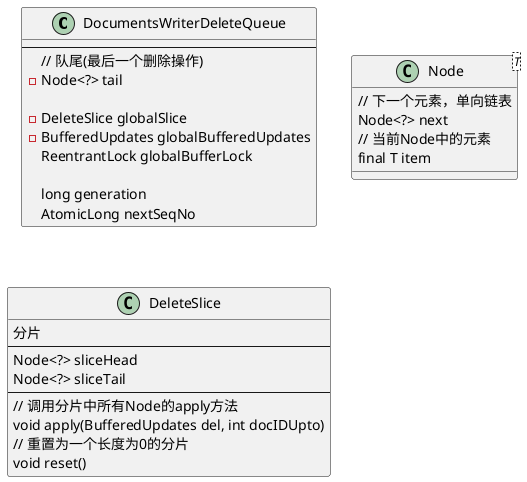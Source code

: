 @startuml
class DocumentsWriterDeleteQueue{
    ---
    // 队尾(最后一个删除操作)
    -Node<?> tail

    -DeleteSlice globalSlice
    -BufferedUpdates globalBufferedUpdates
    ReentrantLock globalBufferLock

    long generation
    AtomicLong nextSeqNo
}

class Node<T> {
    // 下一个元素，单向链表
    Node<?> next
    // 当前Node中的元素
    final T item
}

class DeleteSlice {
    分片
    ---
    Node<?> sliceHead
    Node<?> sliceTail
    ---
    // 调用分片中所有Node的apply方法
    void apply(BufferedUpdates del, int docIDUpto)
    // 重置为一个长度为0的分片
    void reset()
}

@enduml